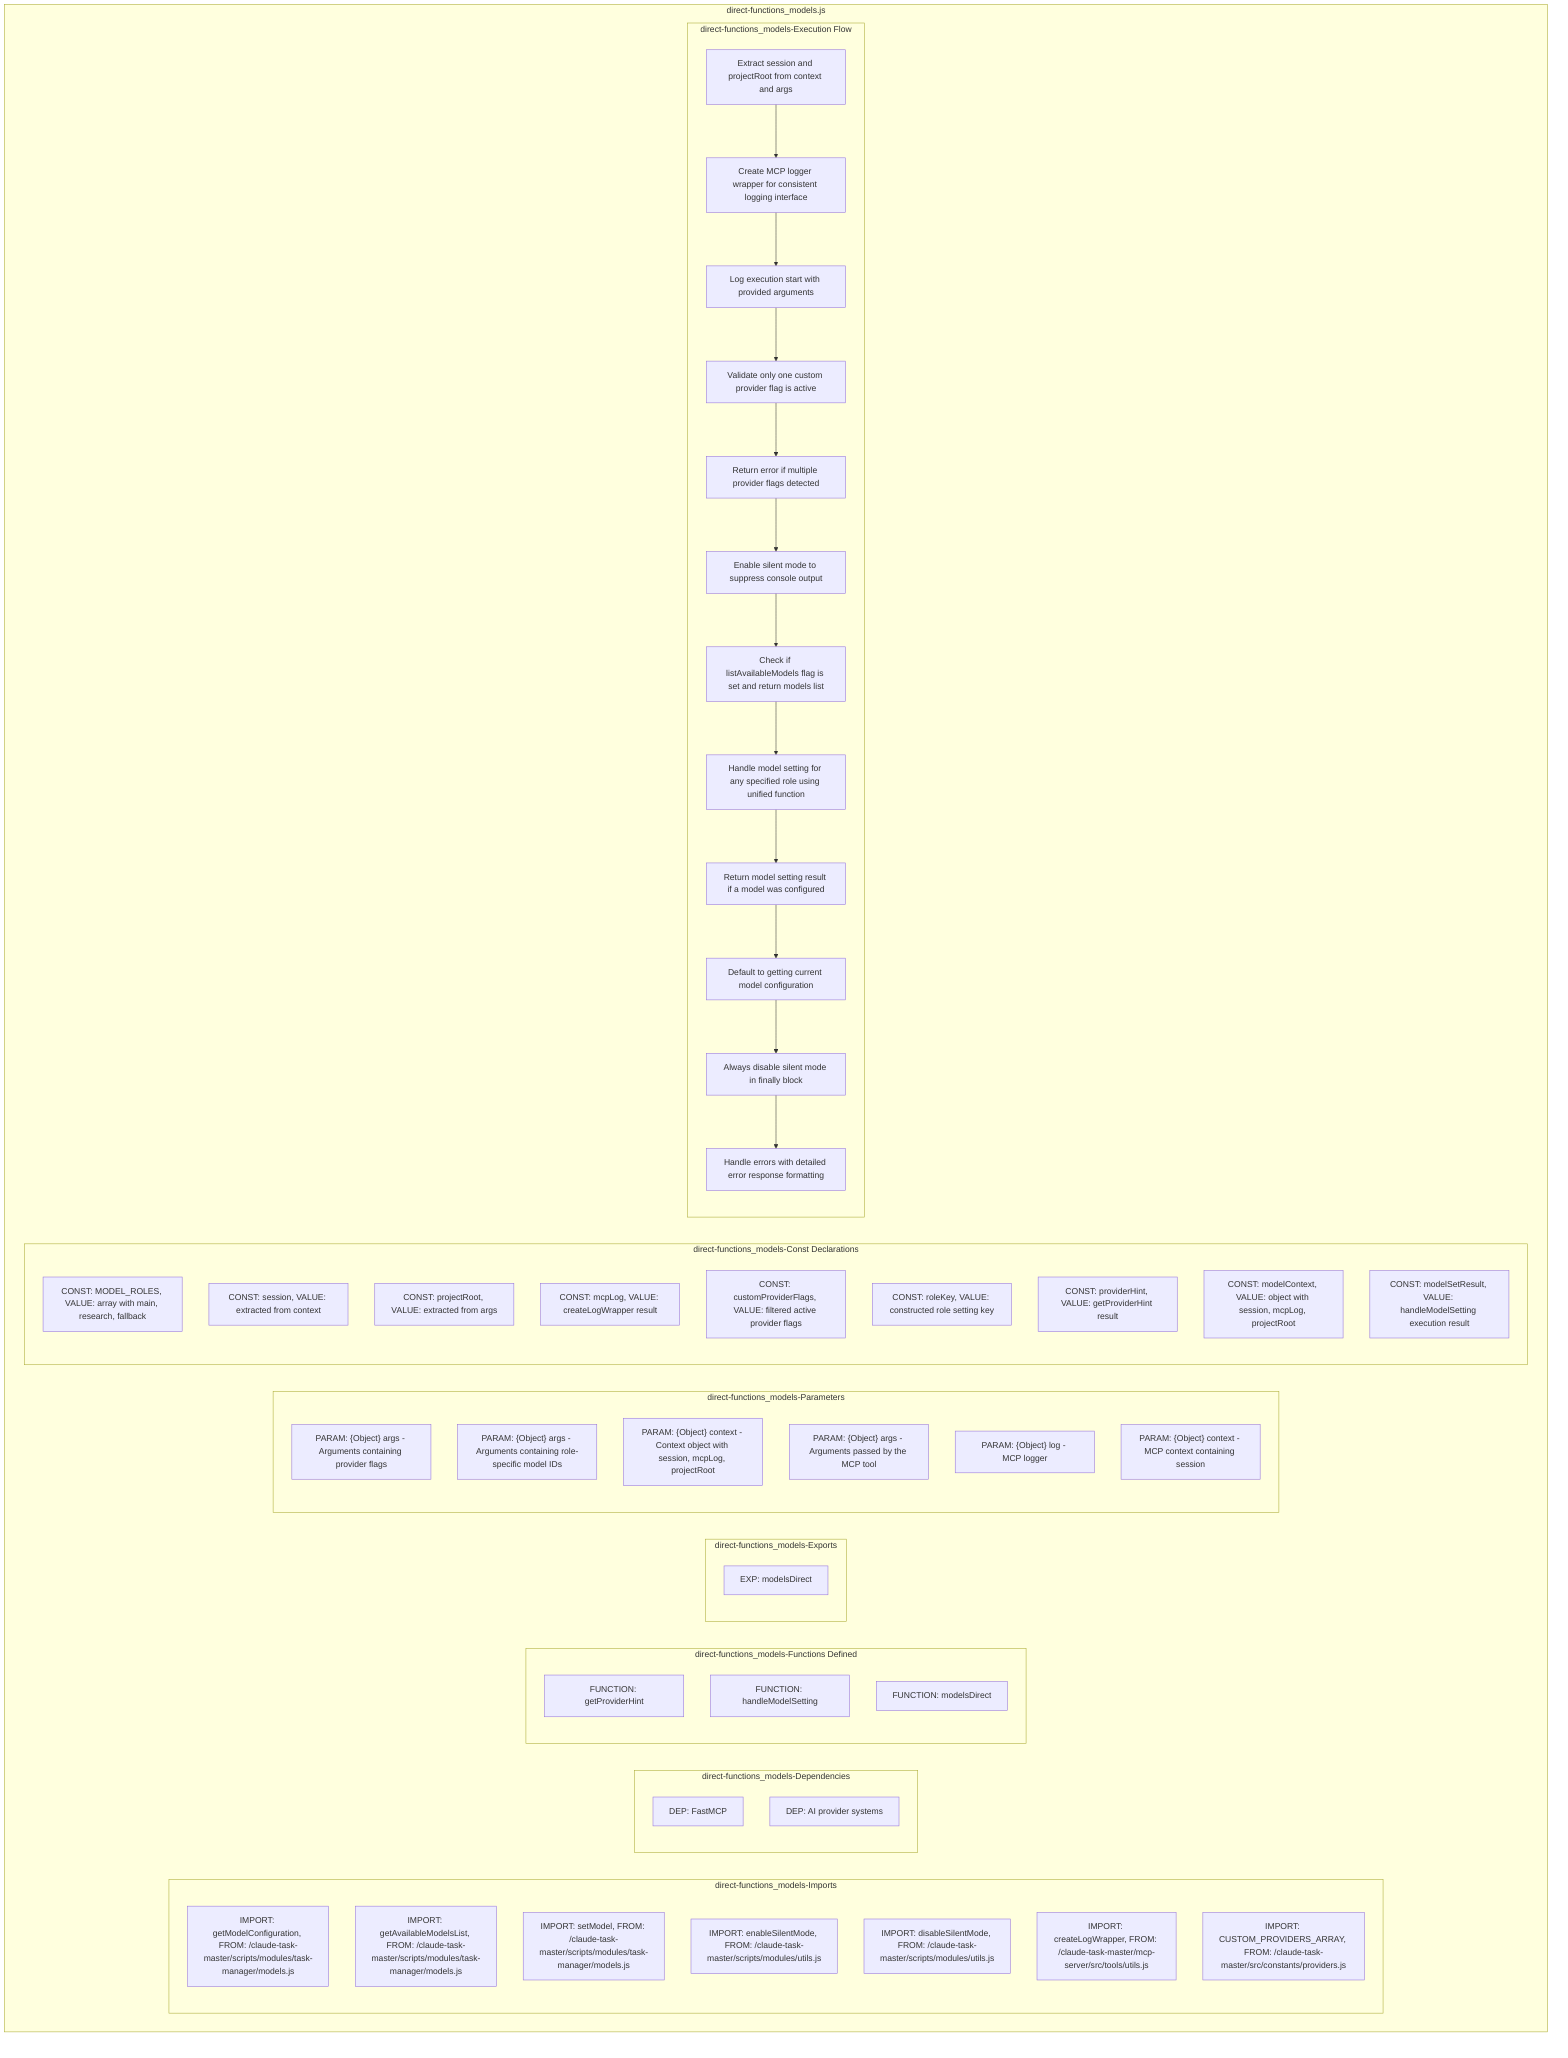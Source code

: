 flowchart TB
    subgraph modelsImports["direct-functions_models-Imports"]
        I1["IMPORT: getModelConfiguration, FROM: /claude-task-master/scripts/modules/task-manager/models.js"]
        I2["IMPORT: getAvailableModelsList, FROM: /claude-task-master/scripts/modules/task-manager/models.js"]
        I3["IMPORT: setModel, FROM: /claude-task-master/scripts/modules/task-manager/models.js"]
        I4["IMPORT: enableSilentMode, FROM: /claude-task-master/scripts/modules/utils.js"]
        I5["IMPORT: disableSilentMode, FROM: /claude-task-master/scripts/modules/utils.js"]
        I6["IMPORT: createLogWrapper, FROM: /claude-task-master/mcp-server/src/tools/utils.js"]
        I7["IMPORT: CUSTOM_PROVIDERS_ARRAY, FROM: /claude-task-master/src/constants/providers.js"]
    end
    
    subgraph modelsDependencies["direct-functions_models-Dependencies"]
        D1["DEP: FastMCP"]
        D2["DEP: AI provider systems"]
    end
    
    subgraph modelsFunctionsDefined["direct-functions_models-Functions Defined"]
        FU1["FUNCTION: getProviderHint"]
        FU2["FUNCTION: handleModelSetting"]
        FU3["FUNCTION: modelsDirect"]
    end
    
    subgraph modelsExports["direct-functions_models-Exports"]
        E1["EXP: modelsDirect"]
    end
    
    subgraph modelsParameters["direct-functions_models-Parameters"]
        P1["PARAM: {Object} args - Arguments containing provider flags"]
        P2["PARAM: {Object} args - Arguments containing role-specific model IDs"]
        P3["PARAM: {Object} context - Context object with session, mcpLog, projectRoot"]
        P4["PARAM: {Object} args - Arguments passed by the MCP tool"]
        P5["PARAM: {Object} log - MCP logger"]
        P6["PARAM: {Object} context - MCP context containing session"]
    end
    
    subgraph modelsConstants["direct-functions_models-Const Declarations"]
        C1["CONST: MODEL_ROLES, VALUE: array with main, research, fallback"]
        C2["CONST: session, VALUE: extracted from context"]
        C3["CONST: projectRoot, VALUE: extracted from args"]
        C4["CONST: mcpLog, VALUE: createLogWrapper result"]
        C5["CONST: customProviderFlags, VALUE: filtered active provider flags"]
        C6["CONST: roleKey, VALUE: constructed role setting key"]
        C7["CONST: providerHint, VALUE: getProviderHint result"]
        C8["CONST: modelContext, VALUE: object with session, mcpLog, projectRoot"]
        C9["CONST: modelSetResult, VALUE: handleModelSetting execution result"]
    end
    
    subgraph modelsExecutionFlow["direct-functions_models-Execution Flow"]
        FL1["Extract session and projectRoot from context and args"]
        FL2["Create MCP logger wrapper for consistent logging interface"]
        FL3["Log execution start with provided arguments"]
        FL4["Validate only one custom provider flag is active"]
        FL5["Return error if multiple provider flags detected"]
        FL6["Enable silent mode to suppress console output"]
        FL7["Check if listAvailableModels flag is set and return models list"]
        FL8["Handle model setting for any specified role using unified function"]
        FL9["Return model setting result if a model was configured"]
        FL10["Default to getting current model configuration"]
        FL11["Always disable silent mode in finally block"]
        FL12["Handle errors with detailed error response formatting"]
    end
    
    subgraph models["direct-functions_models.js"]
        modelsImports
        modelsDependencies
        modelsFunctionsDefined
        modelsExports
        modelsParameters
        modelsConstants
        modelsExecutionFlow
    end
    
    FL1 --> FL2
    FL2 --> FL3
    FL3 --> FL4
    FL4 --> FL5
    FL5 --> FL6
    FL6 --> FL7
    FL7 --> FL8
    FL8 --> FL9
    FL9 --> FL10
    FL10 --> FL11
    FL11 --> FL12